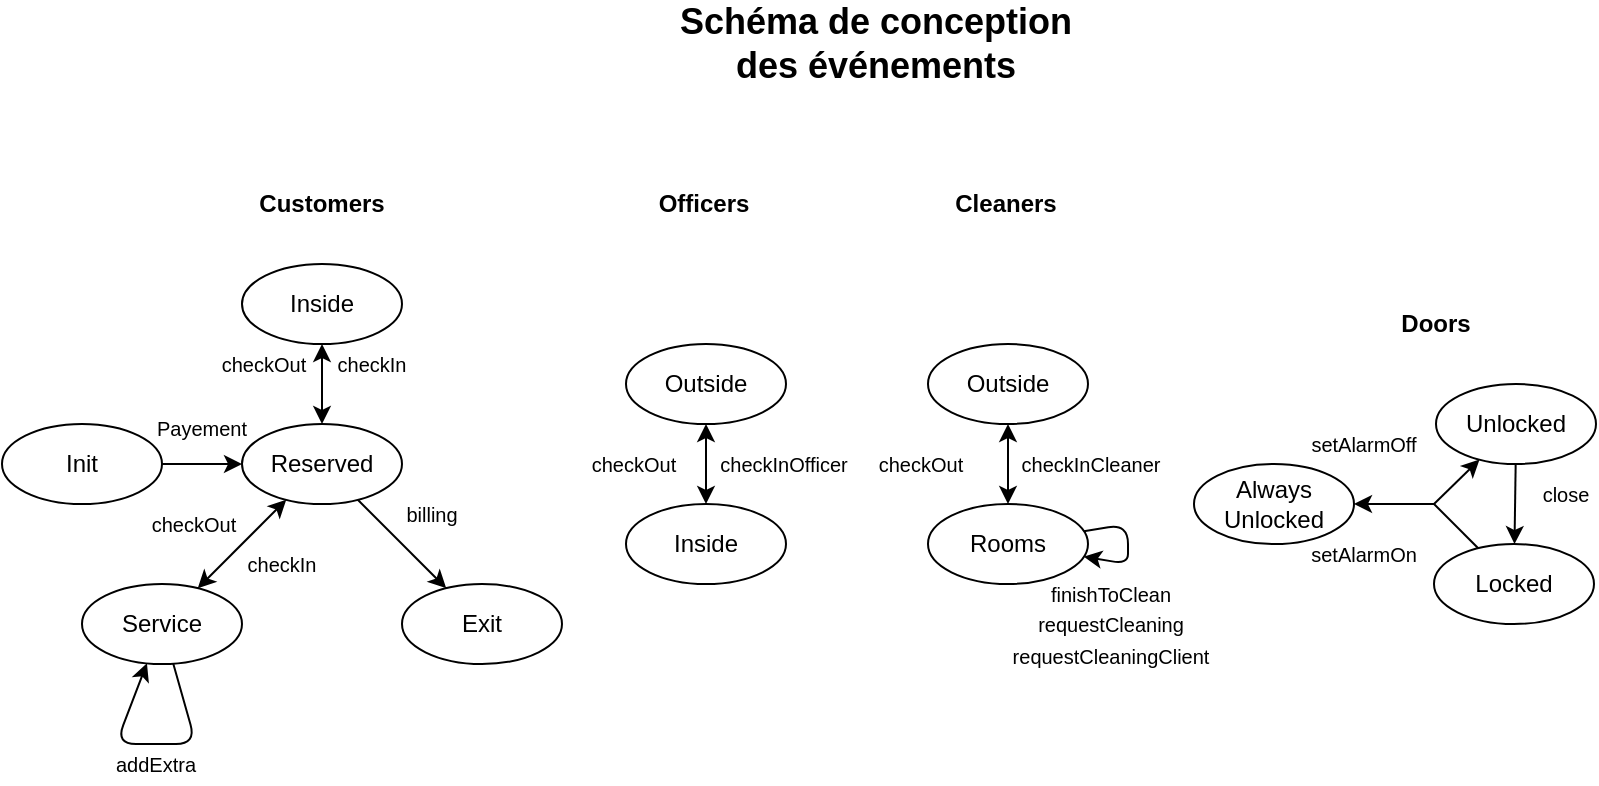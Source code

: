 <mxfile version="13.7.9" type="device"><diagram id="ZraS_0X_WGu9lrqXPS7P" name="Page-1"><mxGraphModel dx="778" dy="408" grid="0" gridSize="10" guides="1" tooltips="1" connect="1" arrows="1" fold="1" page="1" pageScale="1" pageWidth="827" pageHeight="1169" math="0" shadow="0"><root><mxCell id="0"/><mxCell id="1" parent="0"/><mxCell id="4WXW8zboLFEYp_F8zQzY-1" value="Init" style="ellipse;whiteSpace=wrap;html=1;" parent="1" vertex="1"><mxGeometry x="3" y="240" width="80" height="40" as="geometry"/></mxCell><mxCell id="4WXW8zboLFEYp_F8zQzY-2" value="Schéma de conception des événements" style="text;html=1;strokeColor=none;fillColor=none;align=center;verticalAlign=middle;whiteSpace=wrap;rounded=0;fontSize=18;fontStyle=1" parent="1" vertex="1"><mxGeometry x="330" y="40" width="220" height="20" as="geometry"/></mxCell><mxCell id="4WXW8zboLFEYp_F8zQzY-3" value="Reserved" style="ellipse;whiteSpace=wrap;html=1;" parent="1" vertex="1"><mxGeometry x="123" y="240" width="80" height="40" as="geometry"/></mxCell><mxCell id="4WXW8zboLFEYp_F8zQzY-4" value="" style="endArrow=classic;html=1;fontSize=18;" parent="1" source="4WXW8zboLFEYp_F8zQzY-1" target="4WXW8zboLFEYp_F8zQzY-3" edge="1"><mxGeometry width="50" height="50" relative="1" as="geometry"><mxPoint x="78" y="390" as="sourcePoint"/><mxPoint x="128" y="340" as="targetPoint"/></mxGeometry></mxCell><mxCell id="4WXW8zboLFEYp_F8zQzY-5" value="&lt;font style=&quot;font-size: 10px;&quot;&gt;Payement&lt;/font&gt;" style="text;html=1;strokeColor=none;fillColor=none;align=center;verticalAlign=middle;whiteSpace=wrap;rounded=0;fontSize=10;" parent="1" vertex="1"><mxGeometry x="83" y="232" width="40" height="20" as="geometry"/></mxCell><mxCell id="4WXW8zboLFEYp_F8zQzY-6" value="Inside" style="ellipse;whiteSpace=wrap;html=1;" parent="1" vertex="1"><mxGeometry x="123" y="160" width="80" height="40" as="geometry"/></mxCell><mxCell id="4WXW8zboLFEYp_F8zQzY-7" value="" style="endArrow=classic;html=1;fontSize=18;startArrow=classic;startFill=1;" parent="1" source="4WXW8zboLFEYp_F8zQzY-3" target="4WXW8zboLFEYp_F8zQzY-6" edge="1"><mxGeometry width="50" height="50" relative="1" as="geometry"><mxPoint x="133" y="190" as="sourcePoint"/><mxPoint x="173" y="190" as="targetPoint"/></mxGeometry></mxCell><mxCell id="4WXW8zboLFEYp_F8zQzY-8" value="&lt;font style=&quot;font-size: 10px;&quot;&gt;checkIn&lt;/font&gt;" style="text;html=1;strokeColor=none;fillColor=none;align=center;verticalAlign=middle;whiteSpace=wrap;rounded=0;fontSize=10;" parent="1" vertex="1"><mxGeometry x="168" y="200" width="40" height="20" as="geometry"/></mxCell><mxCell id="4WXW8zboLFEYp_F8zQzY-9" value="&lt;font style=&quot;font-size: 10px;&quot;&gt;checkOut&lt;/font&gt;" style="text;html=1;strokeColor=none;fillColor=none;align=center;verticalAlign=middle;whiteSpace=wrap;rounded=0;fontSize=10;" parent="1" vertex="1"><mxGeometry x="114" y="200" width="40" height="20" as="geometry"/></mxCell><mxCell id="4WXW8zboLFEYp_F8zQzY-10" value="Service" style="ellipse;whiteSpace=wrap;html=1;" parent="1" vertex="1"><mxGeometry x="43" y="320" width="80" height="40" as="geometry"/></mxCell><mxCell id="4WXW8zboLFEYp_F8zQzY-11" value="" style="endArrow=classic;html=1;fontSize=18;startArrow=classic;startFill=1;" parent="1" source="4WXW8zboLFEYp_F8zQzY-3" target="4WXW8zboLFEYp_F8zQzY-10" edge="1"><mxGeometry width="50" height="50" relative="1" as="geometry"><mxPoint x="206.282" y="258.906" as="sourcePoint"/><mxPoint x="259.718" y="241.094" as="targetPoint"/></mxGeometry></mxCell><mxCell id="4WXW8zboLFEYp_F8zQzY-12" value="&lt;font style=&quot;font-size: 10px;&quot;&gt;checkIn&lt;/font&gt;" style="text;html=1;strokeColor=none;fillColor=none;align=center;verticalAlign=middle;whiteSpace=wrap;rounded=0;fontSize=10;" parent="1" vertex="1"><mxGeometry x="123" y="300" width="40" height="20" as="geometry"/></mxCell><mxCell id="4WXW8zboLFEYp_F8zQzY-13" value="&lt;font style=&quot;font-size: 10px;&quot;&gt;checkOut&lt;/font&gt;" style="text;html=1;strokeColor=none;fillColor=none;align=center;verticalAlign=middle;whiteSpace=wrap;rounded=0;fontSize=10;" parent="1" vertex="1"><mxGeometry x="75" y="280" width="48" height="20" as="geometry"/></mxCell><mxCell id="4WXW8zboLFEYp_F8zQzY-16" value="Exit" style="ellipse;whiteSpace=wrap;html=1;" parent="1" vertex="1"><mxGeometry x="203" y="320" width="80" height="40" as="geometry"/></mxCell><mxCell id="4WXW8zboLFEYp_F8zQzY-17" value="" style="endArrow=classic;html=1;fontSize=18;" parent="1" source="4WXW8zboLFEYp_F8zQzY-3" target="4WXW8zboLFEYp_F8zQzY-16" edge="1"><mxGeometry width="50" height="50" relative="1" as="geometry"><mxPoint x="189.97" y="287.635" as="sourcePoint"/><mxPoint x="147" y="320" as="targetPoint"/></mxGeometry></mxCell><mxCell id="4WXW8zboLFEYp_F8zQzY-18" value="&lt;font style=&quot;font-size: 10px;&quot;&gt;billing&lt;/font&gt;" style="text;html=1;strokeColor=none;fillColor=none;align=center;verticalAlign=middle;whiteSpace=wrap;rounded=0;fontSize=10;" parent="1" vertex="1"><mxGeometry x="208" y="275" width="20" height="20" as="geometry"/></mxCell><mxCell id="4WXW8zboLFEYp_F8zQzY-19" value="" style="endArrow=classic;html=1;fontSize=18;" parent="1" source="4WXW8zboLFEYp_F8zQzY-10" target="4WXW8zboLFEYp_F8zQzY-10" edge="1"><mxGeometry width="50" height="50" relative="1" as="geometry"><mxPoint x="237" y="329.6" as="sourcePoint"/><mxPoint x="203" y="320" as="targetPoint"/><Array as="points"><mxPoint x="100" y="400"/><mxPoint x="60" y="400"/></Array></mxGeometry></mxCell><mxCell id="4WXW8zboLFEYp_F8zQzY-20" value="addExtra" style="text;html=1;strokeColor=none;fillColor=none;align=center;verticalAlign=middle;whiteSpace=wrap;rounded=0;fontSize=10;" parent="1" vertex="1"><mxGeometry x="60" y="400" width="40" height="20" as="geometry"/></mxCell><mxCell id="4WXW8zboLFEYp_F8zQzY-21" value="&lt;font style=&quot;font-size: 12px&quot;&gt;&lt;b&gt;Customers&lt;/b&gt;&lt;/font&gt;" style="text;html=1;strokeColor=none;fillColor=none;align=center;verticalAlign=middle;whiteSpace=wrap;rounded=0;fontSize=6;" parent="1" vertex="1"><mxGeometry x="123" y="120" width="80" height="20" as="geometry"/></mxCell><mxCell id="4WXW8zboLFEYp_F8zQzY-22" value="&lt;font style=&quot;font-size: 12px&quot;&gt;&lt;b&gt;Officers&lt;/b&gt;&lt;/font&gt;" style="text;html=1;strokeColor=none;fillColor=none;align=center;verticalAlign=middle;whiteSpace=wrap;rounded=0;fontSize=6;" parent="1" vertex="1"><mxGeometry x="329" y="120" width="50" height="20" as="geometry"/></mxCell><mxCell id="4WXW8zboLFEYp_F8zQzY-23" value="&lt;font style=&quot;font-size: 12px&quot;&gt;&lt;b&gt;Cleaners&lt;/b&gt;&lt;/font&gt;" style="text;html=1;strokeColor=none;fillColor=none;align=center;verticalAlign=middle;whiteSpace=wrap;rounded=0;fontSize=6;" parent="1" vertex="1"><mxGeometry x="465" y="120" width="80" height="20" as="geometry"/></mxCell><mxCell id="4WXW8zboLFEYp_F8zQzY-25" value="Outside" style="ellipse;whiteSpace=wrap;html=1;" parent="1" vertex="1"><mxGeometry x="315" y="200" width="80" height="40" as="geometry"/></mxCell><mxCell id="4WXW8zboLFEYp_F8zQzY-26" value="Inside" style="ellipse;whiteSpace=wrap;html=1;" parent="1" vertex="1"><mxGeometry x="315" y="280" width="80" height="40" as="geometry"/></mxCell><mxCell id="4WXW8zboLFEYp_F8zQzY-27" value="" style="endArrow=classic;html=1;fontSize=18;startArrow=classic;startFill=1;" parent="1" source="4WXW8zboLFEYp_F8zQzY-25" target="4WXW8zboLFEYp_F8zQzY-26" edge="1"><mxGeometry width="50" height="50" relative="1" as="geometry"><mxPoint x="107.111" y="287.889" as="sourcePoint"/><mxPoint x="62.889" y="332.111" as="targetPoint"/></mxGeometry></mxCell><mxCell id="4WXW8zboLFEYp_F8zQzY-28" value="&lt;font style=&quot;font-size: 10px;&quot;&gt;checkInOfficer&lt;/font&gt;" style="text;html=1;strokeColor=none;fillColor=none;align=center;verticalAlign=middle;whiteSpace=wrap;rounded=0;fontSize=10;" parent="1" vertex="1"><mxGeometry x="374" y="250" width="40" height="20" as="geometry"/></mxCell><mxCell id="4WXW8zboLFEYp_F8zQzY-29" value="&lt;font style=&quot;font-size: 10px;&quot;&gt;checkOut&lt;/font&gt;" style="text;html=1;strokeColor=none;fillColor=none;align=center;verticalAlign=middle;whiteSpace=wrap;rounded=0;fontSize=10;" parent="1" vertex="1"><mxGeometry x="299" y="250" width="40" height="20" as="geometry"/></mxCell><mxCell id="4WXW8zboLFEYp_F8zQzY-30" value="Outside" style="ellipse;whiteSpace=wrap;html=1;" parent="1" vertex="1"><mxGeometry x="466" y="200" width="80" height="40" as="geometry"/></mxCell><mxCell id="4WXW8zboLFEYp_F8zQzY-31" value="Rooms" style="ellipse;whiteSpace=wrap;html=1;" parent="1" vertex="1"><mxGeometry x="466" y="280" width="80" height="40" as="geometry"/></mxCell><mxCell id="4WXW8zboLFEYp_F8zQzY-32" value="" style="endArrow=classic;html=1;fontSize=18;startArrow=classic;startFill=1;fontStyle=1" parent="1" source="4WXW8zboLFEYp_F8zQzY-30" target="4WXW8zboLFEYp_F8zQzY-31" edge="1"><mxGeometry width="50" height="50" relative="1" as="geometry"><mxPoint x="258.111" y="287.889" as="sourcePoint"/><mxPoint x="213.889" y="332.111" as="targetPoint"/></mxGeometry></mxCell><mxCell id="4WXW8zboLFEYp_F8zQzY-33" value="&lt;font style=&quot;font-size: 10px;&quot;&gt;checkInCleaner&lt;/font&gt;" style="text;html=1;strokeColor=none;fillColor=none;align=center;verticalAlign=middle;whiteSpace=wrap;rounded=0;fontSize=10;" parent="1" vertex="1"><mxGeometry x="520" y="250" width="55" height="20" as="geometry"/></mxCell><mxCell id="4WXW8zboLFEYp_F8zQzY-34" value="&lt;font style=&quot;font-size: 10px;&quot;&gt;checkOut&lt;/font&gt;" style="text;html=1;strokeColor=none;fillColor=none;align=center;verticalAlign=middle;whiteSpace=wrap;rounded=0;fontSize=10;" parent="1" vertex="1"><mxGeometry x="435" y="250" width="55" height="20" as="geometry"/></mxCell><mxCell id="4WXW8zboLFEYp_F8zQzY-38" value="&lt;font style=&quot;font-size: 10px;&quot;&gt;setAlarmOff&lt;/font&gt;" style="text;html=1;strokeColor=none;fillColor=none;align=center;verticalAlign=middle;whiteSpace=wrap;rounded=0;fontSize=10;" parent="1" vertex="1"><mxGeometry x="664" y="240" width="40" height="20" as="geometry"/></mxCell><mxCell id="4WXW8zboLFEYp_F8zQzY-39" value="&lt;font style=&quot;font-size: 10px;&quot;&gt;setAlarmOn&lt;/font&gt;" style="text;html=1;strokeColor=none;fillColor=none;align=center;verticalAlign=middle;whiteSpace=wrap;rounded=0;fontSize=10;" parent="1" vertex="1"><mxGeometry x="669" y="295" width="30" height="20" as="geometry"/></mxCell><mxCell id="4WXW8zboLFEYp_F8zQzY-40" value="&lt;font style=&quot;font-size: 12px&quot;&gt;&lt;b&gt;Doors&lt;/b&gt;&lt;/font&gt;" style="text;html=1;strokeColor=none;fillColor=none;align=center;verticalAlign=middle;whiteSpace=wrap;rounded=0;fontSize=6;" parent="1" vertex="1"><mxGeometry x="695" y="180" width="50" height="20" as="geometry"/></mxCell><mxCell id="4WXW8zboLFEYp_F8zQzY-41" value="Locked" style="ellipse;whiteSpace=wrap;html=1;" parent="1" vertex="1"><mxGeometry x="719" y="300" width="80" height="40" as="geometry"/></mxCell><mxCell id="4WXW8zboLFEYp_F8zQzY-42" value="Unlocked" style="ellipse;whiteSpace=wrap;html=1;" parent="1" vertex="1"><mxGeometry x="720" y="220" width="80" height="40" as="geometry"/></mxCell><mxCell id="4WXW8zboLFEYp_F8zQzY-43" value="" style="endArrow=classic;html=1;fontSize=18;startArrow=none;startFill=0;" parent="1" source="4WXW8zboLFEYp_F8zQzY-42" target="4WXW8zboLFEYp_F8zQzY-41" edge="1"><mxGeometry width="50" height="50" relative="1" as="geometry"><mxPoint x="772.5" y="270" as="sourcePoint"/><mxPoint x="772.5" y="310" as="targetPoint"/></mxGeometry></mxCell><mxCell id="4WXW8zboLFEYp_F8zQzY-44" value="close" style="text;html=1;strokeColor=none;fillColor=none;align=center;verticalAlign=middle;whiteSpace=wrap;rounded=0;fontSize=10;" parent="1" vertex="1"><mxGeometry x="770" y="270" width="30" height="10" as="geometry"/></mxCell><mxCell id="tt6yVCI2ieGNVAwPAmW2-2" value="Always Unlocked" style="ellipse;whiteSpace=wrap;html=1;" parent="1" vertex="1"><mxGeometry x="599" y="260" width="80" height="40" as="geometry"/></mxCell><mxCell id="tt6yVCI2ieGNVAwPAmW2-3" value="" style="endArrow=classic;html=1;" parent="1" target="tt6yVCI2ieGNVAwPAmW2-2" edge="1"><mxGeometry width="50" height="50" relative="1" as="geometry"><mxPoint x="719" y="280" as="sourcePoint"/><mxPoint x="719" y="200" as="targetPoint"/></mxGeometry></mxCell><mxCell id="tt6yVCI2ieGNVAwPAmW2-4" value="" style="endArrow=classic;html=1;" parent="1" target="4WXW8zboLFEYp_F8zQzY-42" edge="1"><mxGeometry width="50" height="50" relative="1" as="geometry"><mxPoint x="719" y="280" as="sourcePoint"/><mxPoint x="709" y="250" as="targetPoint"/></mxGeometry></mxCell><mxCell id="tt6yVCI2ieGNVAwPAmW2-5" value="" style="endArrow=none;html=1;endFill=0;" parent="1" target="4WXW8zboLFEYp_F8zQzY-41" edge="1"><mxGeometry width="50" height="50" relative="1" as="geometry"><mxPoint x="719" y="280" as="sourcePoint"/><mxPoint x="754.365" y="254.694" as="targetPoint"/></mxGeometry></mxCell><mxCell id="DFPfAd17l3Z98CVX4gny-1" value="" style="endArrow=classic;html=1;fontSize=18;startArrow=none;startFill=0;" parent="1" source="4WXW8zboLFEYp_F8zQzY-31" target="4WXW8zboLFEYp_F8zQzY-31" edge="1"><mxGeometry width="50" height="50" relative="1" as="geometry"><mxPoint x="560" y="370" as="sourcePoint"/><mxPoint x="560" y="410" as="targetPoint"/></mxGeometry></mxCell><mxCell id="DFPfAd17l3Z98CVX4gny-2" value="&lt;font style=&quot;font-size: 10px;&quot;&gt;finishToClean&lt;/font&gt;" style="text;html=1;strokeColor=none;fillColor=none;align=center;verticalAlign=middle;whiteSpace=wrap;rounded=0;fontSize=10;" parent="1" vertex="1"><mxGeometry x="530" y="319.5" width="55" height="10" as="geometry"/></mxCell><mxCell id="DFPfAd17l3Z98CVX4gny-4" value="&lt;font style=&quot;font-size: 10px;&quot;&gt;requestCleaning&lt;/font&gt;" style="text;html=1;strokeColor=none;fillColor=none;align=center;verticalAlign=middle;whiteSpace=wrap;rounded=0;fontSize=10;" parent="1" vertex="1"><mxGeometry x="530" y="334.5" width="55" height="10" as="geometry"/></mxCell><mxCell id="DFPfAd17l3Z98CVX4gny-5" value="&lt;font style=&quot;font-size: 10px;&quot;&gt;requestCleaningClient&lt;/font&gt;" style="text;html=1;strokeColor=none;fillColor=none;align=center;verticalAlign=middle;whiteSpace=wrap;rounded=0;fontSize=10;" parent="1" vertex="1"><mxGeometry x="530" y="350.5" width="55" height="10" as="geometry"/></mxCell></root></mxGraphModel></diagram></mxfile>